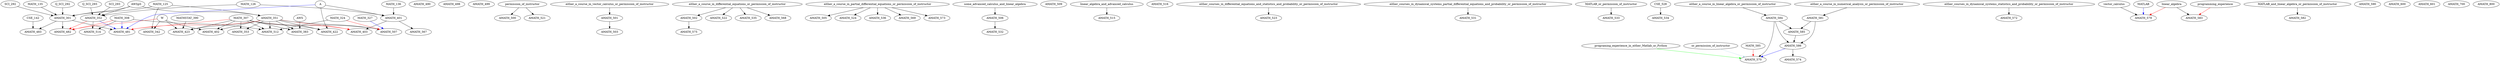 digraph G {
    edge [color=black];
    MATH_125 -> AMATH_301;
    Q_SCI_292 -> AMATH_301;
    SCI_292 -> AMATH_301;
    MATH_135 -> AMATH_301;
    AWSpS -> AMATH_301;
    edge [color=black];
    MATH_125 -> AMATH_342;
    W -> AMATH_342;
    edge [color=black];
    MATH_125 -> AMATH_351;
    AWSpS -> AMATH_351;
    edge [color=black];
    MATH_126 -> AMATH_352;
    Q_SCI_293 -> AMATH_352;
    SCI_293 -> AMATH_352;
    AWSpS -> AMATH_352;
    edge [color=black];
    AMATH_351 -> AMATH_353;
    MATH_307 -> AMATH_353;
    edge [color=black];
    AMATH_351 -> AMATH_383;
    MATH_307 -> AMATH_383;
    AWS -> AMATH_383;
    edge [color=black];
    MATH_126 -> AMATH_401;
    MATH_136 -> AMATH_401;
    A -> AMATH_401;
    edge [color=black];
    AMATH_351 -> AMATH_402;
    MATH_307 -> AMATH_402;
    W -> AMATH_402;
    edge [color=black];
    AMATH_401 -> AMATH_403;
    edge [color=red];
    AMATH_351 -> AMATH_403;
    MATH_307 -> AMATH_403;
    edge [color=black];
    MATH_307 -> AMATH_422;
    AMATH_351 -> AMATH_422;
    A -> AMATH_422;
    edge [color=black];
    AMATH_351 -> AMATH_423;
    MATH_307 -> AMATH_423;
    MATHSTAT_390 -> AMATH_423;
    W -> AMATH_423;
    edge [color=black];
    AMATH_301 -> AMATH_481;
    edge [color=red];
    AMATH_351 -> AMATH_481;
    MATH_307 -> AMATH_481;
    edge [color=blue];
    AMATH_352 -> AMATH_481;
    MATH_308 -> AMATH_481;
    A -> AMATH_481;
    edge [color=black];
    AMATH_301 -> AMATH_482;
    edge [color=red];
    AMATH_352 -> AMATH_482;
    MATH_308 -> AMATH_482;
    W -> AMATH_482;
    edge [color=black];
    CSE_142 -> AMATH_483;
    AMATH_301 -> AMATH_483;
    AMATH_490;
    AMATH_498;
    AMATH_499;
    edge [color=black];
    permission_of_instructor -> AMATH_500;
    edge [color=black];
    either_a_course_in_vector_calculus_or_permission_of_instructor -> AMATH_501;
    edge [color=black];
    either_a_course_in_differential_equations_or_permission_of_instructor -> AMATH_502;
    edge [color=black];
    AMATH_501 -> AMATH_503;
    edge [color=black];
    either_a_course_in_partial_differential_equations_or_permission_of_instructor -> AMATH_505;
    edge [color=black];
    some_advanced_calculus_and_linear_algebra -> AMATH_506;
    edge [color=black];
    AMATH_351 -> AMATH_507;
    MATH_307 -> AMATH_507;
    edge [color=red];
    MATH_324 -> AMATH_507;
    edge [color=blue];
    MATH_327 -> AMATH_507;
    AMATH_509;
    edge [color=black];
    MATH_308 -> AMATH_512;
    MATH_307 -> AMATH_512;
    AMATH_351 -> AMATH_512;
    MATH_324 -> AMATH_512;
    edge [color=black];
    MATH_308 -> AMATH_514;
    AMATH_352 -> AMATH_514;
    edge [color=black];
    linear_algebra_and_advanced_calculus -> AMATH_515;
    AMATH_516;
    edge [color=black];
    permission_of_instructor -> AMATH_521;
    edge [color=black];
    either_a_course_in_differential_equations_or_permission_of_instructor -> AMATH_522;
    edge [color=black];
    either_courses_in_differential_equations_and_statistics_and_probability_or_permission_of_instructor -> AMATH_523;
    edge [color=black];
    either_a_course_in_partial_differential_equations_or_permission_of_instructor -> AMATH_524;
    edge [color=black];
    either_courses_in_dynamical_systems_partial_differential_equations_and_probability_or_permission_of_instructor -> AMATH_531;
    edge [color=black];
    AMATH_506 -> AMATH_532;
    edge [color=black];
    MATLAB_or_permission_of_instructor -> AMATH_533;
    edge [color=black];
    CSE_528 -> AMATH_534;
    edge [color=black];
    either_a_course_in_differential_equations_or_permission_of_instructor -> AMATH_535;
    edge [color=black];
    either_a_course_in_partial_differential_equations_or_permission_of_instructor -> AMATH_536;
    edge [color=black];
    AMATH_401 -> AMATH_567;
    edge [color=black];
    either_a_course_in_differential_equations_or_permission_of_instructor -> AMATH_568;
    edge [color=black];
    either_a_course_in_partial_differential_equations_or_permission_of_instructor -> AMATH_569;
    edge [color=black];
    AMATH_584 -> AMATH_570;
    edge [color=red];
    MATH_585 -> AMATH_570;
    edge [color=blue];
    AMATH_586 -> AMATH_570;
    edge [color=green];
    programing_experience_in_either_Matlab_or_Python -> AMATH_570;
    edge [color=lightblue];
    or_permission_of_instructor -> AMATH_570;
    edge [color=black];
    either_courses_in_dynamical_systems_statistics_and_probability_or_permission_of_instructor -> AMATH_572;
    edge [color=black];
    either_a_course_in_partial_differential_equations_or_permission_of_instructor -> AMATH_573;
    edge [color=black];
    AMATH_586 -> AMATH_574;
    edge [color=black];
    AMATH_502 -> AMATH_575;
    edge [color=black];
    vector_calculus -> AMATH_579;
    edge [color=red];
    linear_algebra -> AMATH_579;
    edge [color=blue];
    MATLAB -> AMATH_579;
    edge [color=black];
    either_a_course_in_numerical_analysis_or_permission_of_instructor -> AMATH_581;
    edge [color=black];
    MATLAB_and_linear_algebra_or_permission_of_instructor -> AMATH_582;
    edge [color=black];
    linear_algebra -> AMATH_583;
    edge [color=red];
    programming_experience -> AMATH_583;
    edge [color=black];
    either_a_course_in_linear_algebra_or_permission_of_instructor -> AMATH_584;
    edge [color=black];
    AMATH_581 -> AMATH_585;
    AMATH_584 -> AMATH_585;
    edge [color=black];
    AMATH_581 -> AMATH_586;
    AMATH_584 -> AMATH_586;
    AMATH_585 -> AMATH_586;
    AMATH_590;
    AMATH_600;
    AMATH_601;
    AMATH_700;
    AMATH_800;
}
